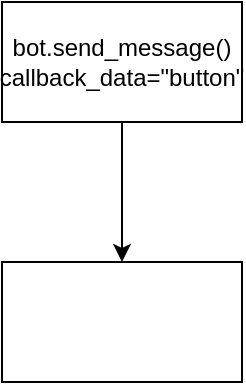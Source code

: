 <mxfile version="22.0.0" type="device">
  <diagram name="Страница — 1" id="Q4WCDgZT9ZpMwf-LHQCK">
    <mxGraphModel dx="1434" dy="790" grid="1" gridSize="10" guides="1" tooltips="1" connect="1" arrows="1" fold="1" page="1" pageScale="1" pageWidth="827" pageHeight="1169" math="0" shadow="0">
      <root>
        <mxCell id="0" />
        <mxCell id="1" parent="0" />
        <mxCell id="NLW_vx2zvnNIHy2O2cAa-2" style="edgeStyle=orthogonalEdgeStyle;rounded=0;orthogonalLoop=1;jettySize=auto;html=1;exitX=0.5;exitY=1;exitDx=0;exitDy=0;entryX=0.5;entryY=0;entryDx=0;entryDy=0;" edge="1" parent="1" source="NLW_vx2zvnNIHy2O2cAa-1" target="NLW_vx2zvnNIHy2O2cAa-3">
          <mxGeometry relative="1" as="geometry">
            <mxPoint x="390" y="220" as="targetPoint" />
          </mxGeometry>
        </mxCell>
        <mxCell id="NLW_vx2zvnNIHy2O2cAa-1" value="bot.send_message()&lt;br&gt;callback_data=&quot;button&quot;" style="rounded=0;whiteSpace=wrap;html=1;" vertex="1" parent="1">
          <mxGeometry x="330" y="50" width="120" height="60" as="geometry" />
        </mxCell>
        <mxCell id="NLW_vx2zvnNIHy2O2cAa-3" value="" style="rounded=0;whiteSpace=wrap;html=1;" vertex="1" parent="1">
          <mxGeometry x="330" y="180" width="120" height="60" as="geometry" />
        </mxCell>
      </root>
    </mxGraphModel>
  </diagram>
</mxfile>
